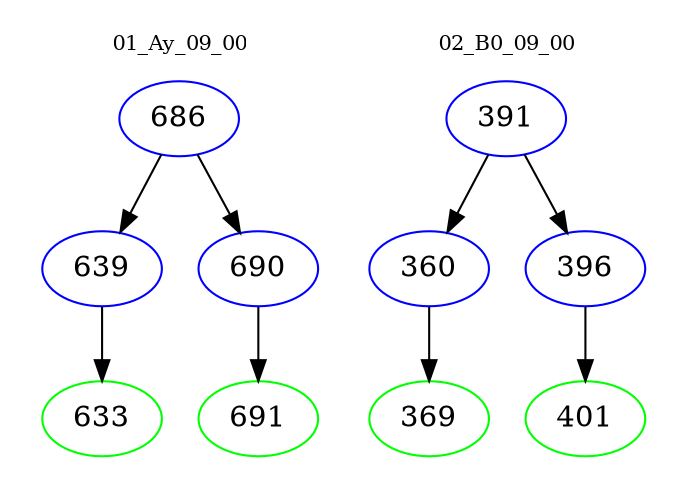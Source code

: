 digraph{
subgraph cluster_0 {
color = white
label = "01_Ay_09_00";
fontsize=10;
T0_686 [label="686", color="blue"]
T0_686 -> T0_639 [color="black"]
T0_639 [label="639", color="blue"]
T0_639 -> T0_633 [color="black"]
T0_633 [label="633", color="green"]
T0_686 -> T0_690 [color="black"]
T0_690 [label="690", color="blue"]
T0_690 -> T0_691 [color="black"]
T0_691 [label="691", color="green"]
}
subgraph cluster_1 {
color = white
label = "02_B0_09_00";
fontsize=10;
T1_391 [label="391", color="blue"]
T1_391 -> T1_360 [color="black"]
T1_360 [label="360", color="blue"]
T1_360 -> T1_369 [color="black"]
T1_369 [label="369", color="green"]
T1_391 -> T1_396 [color="black"]
T1_396 [label="396", color="blue"]
T1_396 -> T1_401 [color="black"]
T1_401 [label="401", color="green"]
}
}
